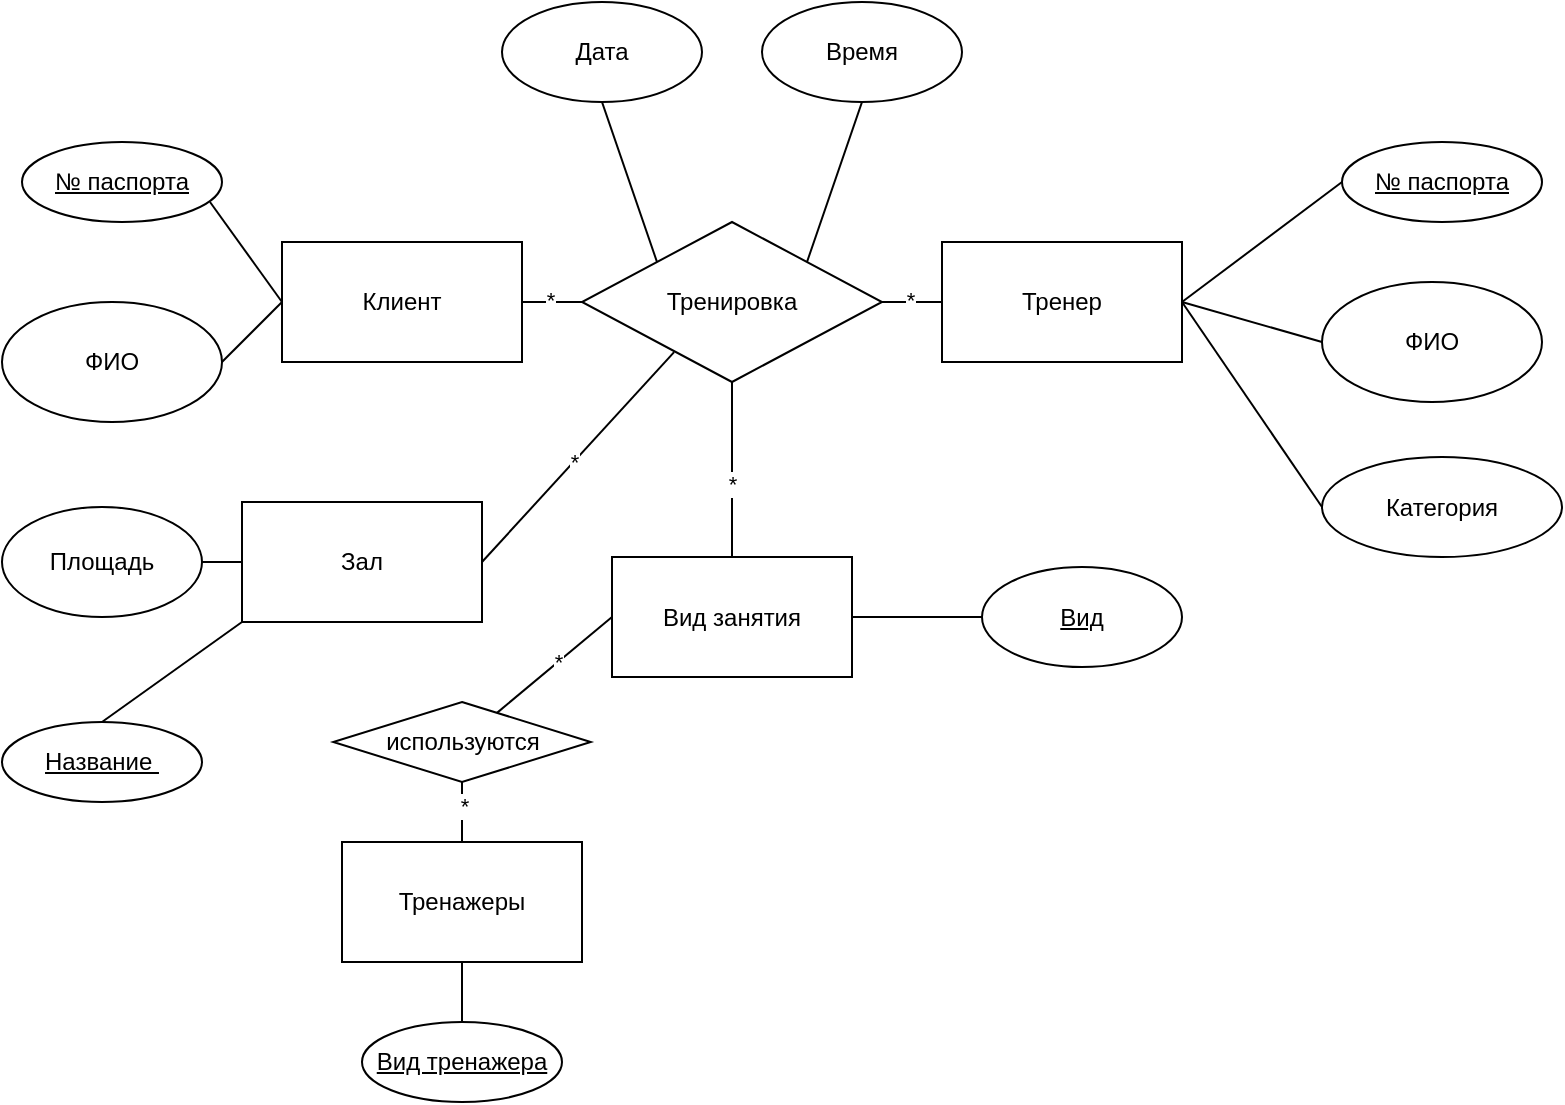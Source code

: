 <mxfile version="24.7.14">
  <diagram name="Страница — 1" id="7Djt-h5a1g0xPbEjMc_F">
    <mxGraphModel dx="1434" dy="780" grid="1" gridSize="10" guides="1" tooltips="1" connect="1" arrows="1" fold="1" page="1" pageScale="1" pageWidth="827" pageHeight="1169" math="0" shadow="0">
      <root>
        <mxCell id="0" />
        <mxCell id="1" parent="0" />
        <mxCell id="c9lUgDy2WmSSh3xecLUL-1" value="&lt;font style=&quot;vertical-align: inherit;&quot;&gt;&lt;font style=&quot;vertical-align: inherit;&quot;&gt;Клиент&lt;/font&gt;&lt;/font&gt;" style="rounded=0;whiteSpace=wrap;html=1;" vertex="1" parent="1">
          <mxGeometry x="150" y="240" width="120" height="60" as="geometry" />
        </mxCell>
        <mxCell id="c9lUgDy2WmSSh3xecLUL-2" value="&lt;font style=&quot;vertical-align: inherit;&quot;&gt;&lt;font style=&quot;vertical-align: inherit;&quot;&gt;Тренер&lt;/font&gt;&lt;/font&gt;" style="rounded=0;whiteSpace=wrap;html=1;" vertex="1" parent="1">
          <mxGeometry x="480" y="240" width="120" height="60" as="geometry" />
        </mxCell>
        <mxCell id="c9lUgDy2WmSSh3xecLUL-4" value="&lt;font style=&quot;vertical-align: inherit;&quot;&gt;&lt;font style=&quot;vertical-align: inherit;&quot;&gt;ФИО&lt;/font&gt;&lt;/font&gt;" style="ellipse;whiteSpace=wrap;html=1;" vertex="1" parent="1">
          <mxGeometry x="10" y="270" width="110" height="60" as="geometry" />
        </mxCell>
        <mxCell id="c9lUgDy2WmSSh3xecLUL-6" value="&lt;font style=&quot;vertical-align: inherit;&quot;&gt;&lt;font style=&quot;vertical-align: inherit;&quot;&gt;ФИО&lt;/font&gt;&lt;/font&gt;" style="ellipse;whiteSpace=wrap;html=1;" vertex="1" parent="1">
          <mxGeometry x="670" y="260" width="110" height="60" as="geometry" />
        </mxCell>
        <mxCell id="c9lUgDy2WmSSh3xecLUL-7" value="&lt;font style=&quot;vertical-align: inherit;&quot;&gt;&lt;font style=&quot;vertical-align: inherit;&quot;&gt;Тренировка&lt;/font&gt;&lt;/font&gt;" style="rhombus;whiteSpace=wrap;html=1;" vertex="1" parent="1">
          <mxGeometry x="300" y="230" width="150" height="80" as="geometry" />
        </mxCell>
        <mxCell id="c9lUgDy2WmSSh3xecLUL-9" value="&lt;font style=&quot;vertical-align: inherit;&quot;&gt;&lt;font style=&quot;vertical-align: inherit;&quot;&gt;Дата&lt;/font&gt;&lt;/font&gt;" style="ellipse;whiteSpace=wrap;html=1;" vertex="1" parent="1">
          <mxGeometry x="260" y="120" width="100" height="50" as="geometry" />
        </mxCell>
        <mxCell id="c9lUgDy2WmSSh3xecLUL-11" value="&lt;font style=&quot;vertical-align: inherit;&quot;&gt;&lt;font style=&quot;vertical-align: inherit;&quot;&gt;&lt;font style=&quot;vertical-align: inherit;&quot;&gt;&lt;font style=&quot;vertical-align: inherit;&quot;&gt;Время&lt;/font&gt;&lt;/font&gt;&lt;/font&gt;&lt;/font&gt;" style="ellipse;whiteSpace=wrap;html=1;" vertex="1" parent="1">
          <mxGeometry x="390" y="120" width="100" height="50" as="geometry" />
        </mxCell>
        <mxCell id="c9lUgDy2WmSSh3xecLUL-13" value="&lt;font style=&quot;vertical-align: inherit;&quot;&gt;&lt;font style=&quot;vertical-align: inherit;&quot;&gt;Вид занятия&lt;/font&gt;&lt;/font&gt;" style="rounded=0;whiteSpace=wrap;html=1;" vertex="1" parent="1">
          <mxGeometry x="315" y="397.5" width="120" height="60" as="geometry" />
        </mxCell>
        <mxCell id="c9lUgDy2WmSSh3xecLUL-16" value="" style="endArrow=none;html=1;rounded=0;exitX=0.94;exitY=0.75;exitDx=0;exitDy=0;entryX=0;entryY=0.5;entryDx=0;entryDy=0;exitPerimeter=0;" edge="1" parent="1" source="c9lUgDy2WmSSh3xecLUL-44" target="c9lUgDy2WmSSh3xecLUL-1">
          <mxGeometry width="50" height="50" relative="1" as="geometry">
            <mxPoint x="120" y="215" as="sourcePoint" />
            <mxPoint x="440" y="380" as="targetPoint" />
          </mxGeometry>
        </mxCell>
        <mxCell id="c9lUgDy2WmSSh3xecLUL-17" value="" style="endArrow=none;html=1;rounded=0;exitX=1;exitY=0.5;exitDx=0;exitDy=0;entryX=0;entryY=0.5;entryDx=0;entryDy=0;" edge="1" parent="1" source="c9lUgDy2WmSSh3xecLUL-4" target="c9lUgDy2WmSSh3xecLUL-1">
          <mxGeometry width="50" height="50" relative="1" as="geometry">
            <mxPoint x="390" y="430" as="sourcePoint" />
            <mxPoint x="440" y="380" as="targetPoint" />
          </mxGeometry>
        </mxCell>
        <mxCell id="c9lUgDy2WmSSh3xecLUL-18" value="" style="endArrow=none;html=1;rounded=0;exitX=1;exitY=0.5;exitDx=0;exitDy=0;entryX=0;entryY=0.5;entryDx=0;entryDy=0;" edge="1" parent="1" source="c9lUgDy2WmSSh3xecLUL-1" target="c9lUgDy2WmSSh3xecLUL-7">
          <mxGeometry width="50" height="50" relative="1" as="geometry">
            <mxPoint x="390" y="430" as="sourcePoint" />
            <mxPoint x="440" y="380" as="targetPoint" />
          </mxGeometry>
        </mxCell>
        <mxCell id="c9lUgDy2WmSSh3xecLUL-47" value="&lt;font style=&quot;vertical-align: inherit;&quot;&gt;&lt;font style=&quot;vertical-align: inherit;&quot;&gt;*&lt;/font&gt;&lt;/font&gt;" style="edgeLabel;html=1;align=center;verticalAlign=middle;resizable=0;points=[];" vertex="1" connectable="0" parent="c9lUgDy2WmSSh3xecLUL-18">
          <mxGeometry x="-0.067" y="1" relative="1" as="geometry">
            <mxPoint as="offset" />
          </mxGeometry>
        </mxCell>
        <mxCell id="c9lUgDy2WmSSh3xecLUL-19" value="" style="endArrow=none;html=1;rounded=0;exitX=1;exitY=0.5;exitDx=0;exitDy=0;entryX=0;entryY=0.5;entryDx=0;entryDy=0;" edge="1" parent="1" source="c9lUgDy2WmSSh3xecLUL-7" target="c9lUgDy2WmSSh3xecLUL-2">
          <mxGeometry width="50" height="50" relative="1" as="geometry">
            <mxPoint x="390" y="430" as="sourcePoint" />
            <mxPoint x="440" y="380" as="targetPoint" />
          </mxGeometry>
        </mxCell>
        <mxCell id="c9lUgDy2WmSSh3xecLUL-48" value="&lt;font style=&quot;vertical-align: inherit;&quot;&gt;&lt;font style=&quot;vertical-align: inherit;&quot;&gt;*&lt;/font&gt;&lt;/font&gt;" style="edgeLabel;html=1;align=center;verticalAlign=middle;resizable=0;points=[];" vertex="1" connectable="0" parent="c9lUgDy2WmSSh3xecLUL-19">
          <mxGeometry x="-0.067" y="1" relative="1" as="geometry">
            <mxPoint as="offset" />
          </mxGeometry>
        </mxCell>
        <mxCell id="c9lUgDy2WmSSh3xecLUL-20" value="" style="endArrow=none;html=1;rounded=0;entryX=0.5;entryY=1;entryDx=0;entryDy=0;exitX=0.5;exitY=0;exitDx=0;exitDy=0;" edge="1" parent="1" source="c9lUgDy2WmSSh3xecLUL-13" target="c9lUgDy2WmSSh3xecLUL-7">
          <mxGeometry width="50" height="50" relative="1" as="geometry">
            <mxPoint x="380" y="370" as="sourcePoint" />
            <mxPoint x="440" y="380" as="targetPoint" />
          </mxGeometry>
        </mxCell>
        <mxCell id="c9lUgDy2WmSSh3xecLUL-49" value="&lt;font style=&quot;vertical-align: inherit;&quot;&gt;&lt;font style=&quot;vertical-align: inherit;&quot;&gt;*&lt;/font&gt;&lt;/font&gt;" style="edgeLabel;html=1;align=center;verticalAlign=middle;resizable=0;points=[];" vertex="1" connectable="0" parent="c9lUgDy2WmSSh3xecLUL-20">
          <mxGeometry x="-0.165" relative="1" as="geometry">
            <mxPoint as="offset" />
          </mxGeometry>
        </mxCell>
        <mxCell id="c9lUgDy2WmSSh3xecLUL-21" value="" style="endArrow=none;html=1;rounded=0;entryX=0.5;entryY=1;entryDx=0;entryDy=0;exitX=0;exitY=0;exitDx=0;exitDy=0;" edge="1" parent="1" source="c9lUgDy2WmSSh3xecLUL-7" target="c9lUgDy2WmSSh3xecLUL-9">
          <mxGeometry width="50" height="50" relative="1" as="geometry">
            <mxPoint x="440" y="400" as="sourcePoint" />
            <mxPoint x="440" y="380" as="targetPoint" />
          </mxGeometry>
        </mxCell>
        <mxCell id="c9lUgDy2WmSSh3xecLUL-24" value="" style="endArrow=none;html=1;rounded=0;exitX=1;exitY=0.5;exitDx=0;exitDy=0;entryX=0;entryY=0.5;entryDx=0;entryDy=0;" edge="1" parent="1" source="c9lUgDy2WmSSh3xecLUL-13" target="c9lUgDy2WmSSh3xecLUL-57">
          <mxGeometry width="50" height="50" relative="1" as="geometry">
            <mxPoint x="390" y="430" as="sourcePoint" />
            <mxPoint x="490" y="427.5" as="targetPoint" />
          </mxGeometry>
        </mxCell>
        <mxCell id="c9lUgDy2WmSSh3xecLUL-25" value="" style="endArrow=none;html=1;rounded=0;entryX=0;entryY=0.5;entryDx=0;entryDy=0;" edge="1" parent="1" target="c9lUgDy2WmSSh3xecLUL-43">
          <mxGeometry width="50" height="50" relative="1" as="geometry">
            <mxPoint x="600" y="270" as="sourcePoint" />
            <mxPoint x="670" y="215" as="targetPoint" />
          </mxGeometry>
        </mxCell>
        <mxCell id="c9lUgDy2WmSSh3xecLUL-26" value="" style="endArrow=none;html=1;rounded=0;entryX=1;entryY=0.5;entryDx=0;entryDy=0;exitX=0;exitY=0.5;exitDx=0;exitDy=0;" edge="1" parent="1" source="c9lUgDy2WmSSh3xecLUL-6" target="c9lUgDy2WmSSh3xecLUL-2">
          <mxGeometry width="50" height="50" relative="1" as="geometry">
            <mxPoint x="390" y="430" as="sourcePoint" />
            <mxPoint x="440" y="380" as="targetPoint" />
          </mxGeometry>
        </mxCell>
        <mxCell id="c9lUgDy2WmSSh3xecLUL-27" value="" style="endArrow=none;html=1;rounded=0;entryX=1;entryY=0.5;entryDx=0;entryDy=0;exitX=0;exitY=0.5;exitDx=0;exitDy=0;" edge="1" parent="1" source="c9lUgDy2WmSSh3xecLUL-28" target="c9lUgDy2WmSSh3xecLUL-2">
          <mxGeometry width="50" height="50" relative="1" as="geometry">
            <mxPoint x="650" y="380" as="sourcePoint" />
            <mxPoint x="440" y="380" as="targetPoint" />
          </mxGeometry>
        </mxCell>
        <mxCell id="c9lUgDy2WmSSh3xecLUL-28" value="&lt;font style=&quot;vertical-align: inherit;&quot;&gt;&lt;font style=&quot;vertical-align: inherit;&quot;&gt;Категория&lt;/font&gt;&lt;/font&gt;" style="ellipse;whiteSpace=wrap;html=1;" vertex="1" parent="1">
          <mxGeometry x="670" y="347.5" width="120" height="50" as="geometry" />
        </mxCell>
        <mxCell id="c9lUgDy2WmSSh3xecLUL-30" value="&lt;font style=&quot;vertical-align: inherit;&quot;&gt;&lt;font style=&quot;vertical-align: inherit;&quot;&gt;Зал&lt;/font&gt;&lt;/font&gt;" style="rounded=0;whiteSpace=wrap;html=1;" vertex="1" parent="1">
          <mxGeometry x="130" y="370" width="120" height="60" as="geometry" />
        </mxCell>
        <mxCell id="c9lUgDy2WmSSh3xecLUL-32" value="" style="endArrow=none;html=1;rounded=0;exitX=0.5;exitY=0;exitDx=0;exitDy=0;entryX=0;entryY=1;entryDx=0;entryDy=0;" edge="1" parent="1" source="c9lUgDy2WmSSh3xecLUL-52" target="c9lUgDy2WmSSh3xecLUL-30">
          <mxGeometry width="50" height="50" relative="1" as="geometry">
            <mxPoint x="60" y="457.5" as="sourcePoint" />
            <mxPoint x="440" y="380" as="targetPoint" />
          </mxGeometry>
        </mxCell>
        <mxCell id="c9lUgDy2WmSSh3xecLUL-33" value="" style="endArrow=none;html=1;rounded=0;exitX=1;exitY=0.5;exitDx=0;exitDy=0;entryX=0.307;entryY=0.813;entryDx=0;entryDy=0;entryPerimeter=0;" edge="1" parent="1" source="c9lUgDy2WmSSh3xecLUL-30" target="c9lUgDy2WmSSh3xecLUL-7">
          <mxGeometry width="50" height="50" relative="1" as="geometry">
            <mxPoint x="390" y="430" as="sourcePoint" />
            <mxPoint x="320" y="400" as="targetPoint" />
          </mxGeometry>
        </mxCell>
        <mxCell id="c9lUgDy2WmSSh3xecLUL-50" value="&lt;font style=&quot;vertical-align: inherit;&quot;&gt;&lt;font style=&quot;vertical-align: inherit;&quot;&gt;*&lt;/font&gt;&lt;/font&gt;" style="edgeLabel;html=1;align=center;verticalAlign=middle;resizable=0;points=[];" vertex="1" connectable="0" parent="c9lUgDy2WmSSh3xecLUL-33">
          <mxGeometry x="-0.045" relative="1" as="geometry">
            <mxPoint as="offset" />
          </mxGeometry>
        </mxCell>
        <mxCell id="c9lUgDy2WmSSh3xecLUL-34" value="&lt;font style=&quot;vertical-align: inherit;&quot;&gt;&lt;font style=&quot;vertical-align: inherit;&quot;&gt;Тренажеры&lt;/font&gt;&lt;/font&gt;" style="rounded=0;whiteSpace=wrap;html=1;" vertex="1" parent="1">
          <mxGeometry x="180" y="540" width="120" height="60" as="geometry" />
        </mxCell>
        <mxCell id="c9lUgDy2WmSSh3xecLUL-37" value="" style="endArrow=none;html=1;rounded=0;exitX=0.5;exitY=1;exitDx=0;exitDy=0;entryX=0.5;entryY=0;entryDx=0;entryDy=0;" edge="1" parent="1" source="c9lUgDy2WmSSh3xecLUL-34" target="c9lUgDy2WmSSh3xecLUL-54">
          <mxGeometry width="50" height="50" relative="1" as="geometry">
            <mxPoint x="390" y="430" as="sourcePoint" />
            <mxPoint x="250" y="620" as="targetPoint" />
          </mxGeometry>
        </mxCell>
        <mxCell id="c9lUgDy2WmSSh3xecLUL-38" value="&lt;font style=&quot;vertical-align: inherit;&quot;&gt;&lt;font style=&quot;vertical-align: inherit;&quot;&gt;используются&lt;/font&gt;&lt;/font&gt;" style="rhombus;whiteSpace=wrap;html=1;" vertex="1" parent="1">
          <mxGeometry x="175.63" y="470" width="128.75" height="40" as="geometry" />
        </mxCell>
        <mxCell id="c9lUgDy2WmSSh3xecLUL-39" value="" style="endArrow=none;html=1;rounded=0;entryX=0;entryY=0.5;entryDx=0;entryDy=0;" edge="1" parent="1" source="c9lUgDy2WmSSh3xecLUL-38" target="c9lUgDy2WmSSh3xecLUL-13">
          <mxGeometry width="50" height="50" relative="1" as="geometry">
            <mxPoint x="390" y="430" as="sourcePoint" />
            <mxPoint x="350" y="440" as="targetPoint" />
          </mxGeometry>
        </mxCell>
        <mxCell id="c9lUgDy2WmSSh3xecLUL-45" value="&lt;font style=&quot;vertical-align: inherit;&quot;&gt;&lt;font style=&quot;vertical-align: inherit;&quot;&gt;*&lt;/font&gt;&lt;/font&gt;" style="edgeLabel;html=1;align=center;verticalAlign=middle;resizable=0;points=[];" vertex="1" connectable="0" parent="c9lUgDy2WmSSh3xecLUL-39">
          <mxGeometry x="0.051" relative="1" as="geometry">
            <mxPoint as="offset" />
          </mxGeometry>
        </mxCell>
        <mxCell id="c9lUgDy2WmSSh3xecLUL-40" value="" style="endArrow=none;html=1;rounded=0;exitX=0.5;exitY=1;exitDx=0;exitDy=0;entryX=0.5;entryY=0;entryDx=0;entryDy=0;" edge="1" parent="1" source="c9lUgDy2WmSSh3xecLUL-38" target="c9lUgDy2WmSSh3xecLUL-34">
          <mxGeometry width="50" height="50" relative="1" as="geometry">
            <mxPoint x="390" y="430" as="sourcePoint" />
            <mxPoint x="440" y="380" as="targetPoint" />
          </mxGeometry>
        </mxCell>
        <mxCell id="c9lUgDy2WmSSh3xecLUL-46" value="&lt;font style=&quot;vertical-align: inherit;&quot;&gt;&lt;font style=&quot;vertical-align: inherit;&quot;&gt;*&lt;/font&gt;&lt;/font&gt;" style="edgeLabel;html=1;align=center;verticalAlign=middle;resizable=0;points=[];" vertex="1" connectable="0" parent="c9lUgDy2WmSSh3xecLUL-40">
          <mxGeometry x="-0.2" y="1" relative="1" as="geometry">
            <mxPoint as="offset" />
          </mxGeometry>
        </mxCell>
        <mxCell id="c9lUgDy2WmSSh3xecLUL-42" value="" style="endArrow=none;html=1;rounded=0;entryX=0.5;entryY=1;entryDx=0;entryDy=0;exitX=1;exitY=0;exitDx=0;exitDy=0;" edge="1" parent="1" source="c9lUgDy2WmSSh3xecLUL-7" target="c9lUgDy2WmSSh3xecLUL-11">
          <mxGeometry width="50" height="50" relative="1" as="geometry">
            <mxPoint x="390" y="430" as="sourcePoint" />
            <mxPoint x="440" y="380" as="targetPoint" />
          </mxGeometry>
        </mxCell>
        <mxCell id="c9lUgDy2WmSSh3xecLUL-43" value="&lt;font style=&quot;vertical-align: inherit;&quot;&gt;&lt;font style=&quot;vertical-align: inherit;&quot;&gt;№ паспорта&lt;/font&gt;&lt;/font&gt;" style="ellipse;whiteSpace=wrap;html=1;align=center;fontStyle=4;" vertex="1" parent="1">
          <mxGeometry x="680" y="190" width="100" height="40" as="geometry" />
        </mxCell>
        <mxCell id="c9lUgDy2WmSSh3xecLUL-44" value="&lt;font style=&quot;vertical-align: inherit;&quot;&gt;&lt;font style=&quot;vertical-align: inherit;&quot;&gt;№ паспорта&lt;/font&gt;&lt;/font&gt;" style="ellipse;whiteSpace=wrap;html=1;align=center;fontStyle=4;" vertex="1" parent="1">
          <mxGeometry x="20" y="190" width="100" height="40" as="geometry" />
        </mxCell>
        <mxCell id="c9lUgDy2WmSSh3xecLUL-51" value="&lt;font style=&quot;vertical-align: inherit;&quot;&gt;&lt;font style=&quot;vertical-align: inherit;&quot;&gt;Площадь&lt;/font&gt;&lt;/font&gt;" style="ellipse;whiteSpace=wrap;html=1;" vertex="1" parent="1">
          <mxGeometry x="10" y="372.5" width="100" height="55" as="geometry" />
        </mxCell>
        <mxCell id="c9lUgDy2WmSSh3xecLUL-52" value="&lt;font style=&quot;vertical-align: inherit;&quot;&gt;&lt;font style=&quot;vertical-align: inherit;&quot;&gt;Название&amp;nbsp;&lt;/font&gt;&lt;/font&gt;" style="ellipse;whiteSpace=wrap;html=1;align=center;fontStyle=4;" vertex="1" parent="1">
          <mxGeometry x="10" y="480" width="100" height="40" as="geometry" />
        </mxCell>
        <mxCell id="c9lUgDy2WmSSh3xecLUL-53" value="" style="endArrow=none;html=1;rounded=0;exitX=1;exitY=0.5;exitDx=0;exitDy=0;entryX=0;entryY=0.5;entryDx=0;entryDy=0;" edge="1" parent="1" source="c9lUgDy2WmSSh3xecLUL-51" target="c9lUgDy2WmSSh3xecLUL-30">
          <mxGeometry width="50" height="50" relative="1" as="geometry">
            <mxPoint x="390" y="530" as="sourcePoint" />
            <mxPoint x="440" y="480" as="targetPoint" />
          </mxGeometry>
        </mxCell>
        <mxCell id="c9lUgDy2WmSSh3xecLUL-54" value="&lt;font style=&quot;vertical-align: inherit;&quot;&gt;&lt;font style=&quot;vertical-align: inherit;&quot;&gt;Вид тренажера&lt;/font&gt;&lt;/font&gt;" style="ellipse;whiteSpace=wrap;html=1;align=center;fontStyle=4;" vertex="1" parent="1">
          <mxGeometry x="190" y="630" width="100" height="40" as="geometry" />
        </mxCell>
        <mxCell id="c9lUgDy2WmSSh3xecLUL-57" value="&lt;font style=&quot;vertical-align: inherit;&quot;&gt;&lt;font style=&quot;vertical-align: inherit;&quot;&gt;Вид&lt;/font&gt;&lt;/font&gt;" style="ellipse;whiteSpace=wrap;html=1;align=center;fontStyle=4;" vertex="1" parent="1">
          <mxGeometry x="500" y="402.5" width="100" height="50" as="geometry" />
        </mxCell>
      </root>
    </mxGraphModel>
  </diagram>
</mxfile>
